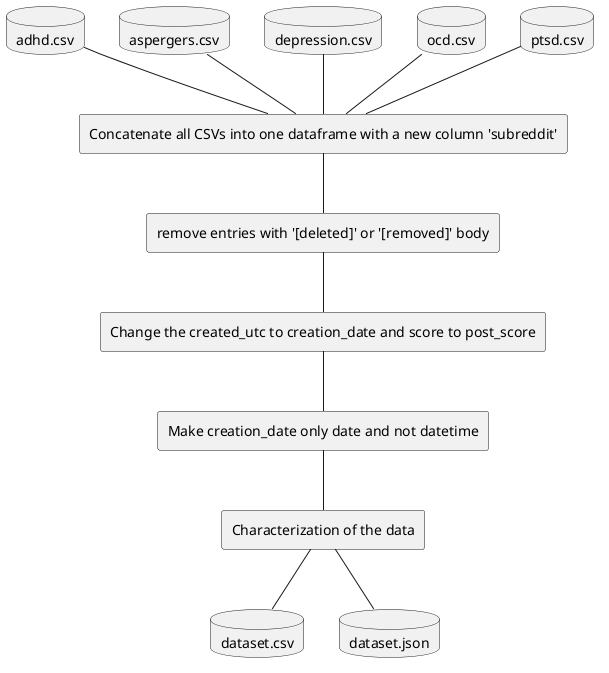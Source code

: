 @startuml pipeline


'Two database elements side by side
database "adhd.csv" as ADHDCsv {
}
database "aspergers.csv" as AspergersCsv {
}
database "depression.csv" as DepressionCsv {
}
database "ocd.csv" as OCDCsv {
}
database "ptsd.csv" as PTSDCsv {
}

rectangle "Concatenate all CSVs into one dataframe with a new column 'subreddit'" as Concatenate

ADHDCsv -- Concatenate
AspergersCsv -- Concatenate
DepressionCsv -- Concatenate
OCDCsv -- Concatenate
PTSDCsv -- Concatenate

rectangle "remove entries with '[deleted]' or '[removed]' body" as RemoveDeleted

Concatenate -- RemoveDeleted

rectangle "Change the created_utc to creation_date and score to post_score" as ChangeColumn

RemoveDeleted -- ChangeColumn

rectangle "Make creation_date only date and not datetime" as RemoveTime

ChangeColumn -- RemoveTime

rectangle "Characterization of the data" as Characterization

RemoveTime -- Characterization

database "dataset.csv" as DatasetCSV {
}

database "dataset.json" as DatasetJSON {
}

Characterization -- DatasetCSV
Characterization -- DatasetJSON

@enduml